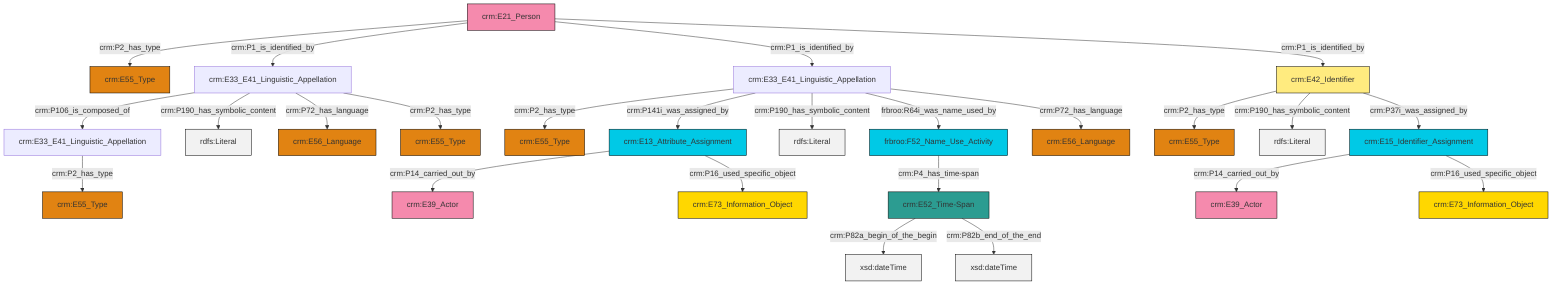 graph TD
classDef Literal fill:#f2f2f2,stroke:#000000;
classDef CRM_Entity fill:#FFFFFF,stroke:#000000;
classDef Temporal_Entity fill:#00C9E6, stroke:#000000;
classDef Type fill:#E18312, stroke:#000000;
classDef Time-Span fill:#2C9C91, stroke:#000000;
classDef Appellation fill:#FFEB7F, stroke:#000000;
classDef Place fill:#008836, stroke:#000000;
classDef Persistent_Item fill:#B266B2, stroke:#000000;
classDef Conceptual_Object fill:#FFD700, stroke:#000000;
classDef Physical_Thing fill:#D2B48C, stroke:#000000;
classDef Actor fill:#f58aad, stroke:#000000;
classDef PC_Classes fill:#4ce600, stroke:#000000;
classDef Multi fill:#cccccc,stroke:#000000;

6["crm:E33_E41_Linguistic_Appellation"]:::Default -->|crm:P106_is_composed_of| 7["crm:E33_E41_Linguistic_Appellation"]:::Default
9["crm:E21_Person"]:::Actor -->|crm:P2_has_type| 10["crm:E55_Type"]:::Type
2["crm:E42_Identifier"]:::Appellation -->|crm:P2_has_type| 11["crm:E55_Type"]:::Type
12["crm:E52_Time-Span"]:::Time-Span -->|crm:P82a_begin_of_the_begin| 13[xsd:dateTime]:::Literal
6["crm:E33_E41_Linguistic_Appellation"]:::Default -->|crm:P190_has_symbolic_content| 14[rdfs:Literal]:::Literal
6["crm:E33_E41_Linguistic_Appellation"]:::Default -->|crm:P72_has_language| 4["crm:E56_Language"]:::Type
2["crm:E42_Identifier"]:::Appellation -->|crm:P190_has_symbolic_content| 23[rdfs:Literal]:::Literal
27["crm:E13_Attribute_Assignment"]:::Temporal_Entity -->|crm:P14_carried_out_by| 21["crm:E39_Actor"]:::Actor
6["crm:E33_E41_Linguistic_Appellation"]:::Default -->|crm:P2_has_type| 28["crm:E55_Type"]:::Type
27["crm:E13_Attribute_Assignment"]:::Temporal_Entity -->|crm:P16_used_specific_object| 29["crm:E73_Information_Object"]:::Conceptual_Object
12["crm:E52_Time-Span"]:::Time-Span -->|crm:P82b_end_of_the_end| 30[xsd:dateTime]:::Literal
9["crm:E21_Person"]:::Actor -->|crm:P1_is_identified_by| 6["crm:E33_E41_Linguistic_Appellation"]:::Default
31["crm:E33_E41_Linguistic_Appellation"]:::Default -->|crm:P2_has_type| 0["crm:E55_Type"]:::Type
9["crm:E21_Person"]:::Actor -->|crm:P1_is_identified_by| 31["crm:E33_E41_Linguistic_Appellation"]:::Default
33["crm:E15_Identifier_Assignment"]:::Temporal_Entity -->|crm:P14_carried_out_by| 25["crm:E39_Actor"]:::Actor
31["crm:E33_E41_Linguistic_Appellation"]:::Default -->|crm:P141i_was_assigned_by| 27["crm:E13_Attribute_Assignment"]:::Temporal_Entity
31["crm:E33_E41_Linguistic_Appellation"]:::Default -->|crm:P190_has_symbolic_content| 38[rdfs:Literal]:::Literal
31["crm:E33_E41_Linguistic_Appellation"]:::Default -->|frbroo:R64i_was_name_used_by| 34["frbroo:F52_Name_Use_Activity"]:::Temporal_Entity
31["crm:E33_E41_Linguistic_Appellation"]:::Default -->|crm:P72_has_language| 44["crm:E56_Language"]:::Type
7["crm:E33_E41_Linguistic_Appellation"]:::Default -->|crm:P2_has_type| 19["crm:E55_Type"]:::Type
34["frbroo:F52_Name_Use_Activity"]:::Temporal_Entity -->|crm:P4_has_time-span| 12["crm:E52_Time-Span"]:::Time-Span
9["crm:E21_Person"]:::Actor -->|crm:P1_is_identified_by| 2["crm:E42_Identifier"]:::Appellation
2["crm:E42_Identifier"]:::Appellation -->|crm:P37i_was_assigned_by| 33["crm:E15_Identifier_Assignment"]:::Temporal_Entity
33["crm:E15_Identifier_Assignment"]:::Temporal_Entity -->|crm:P16_used_specific_object| 15["crm:E73_Information_Object"]:::Conceptual_Object